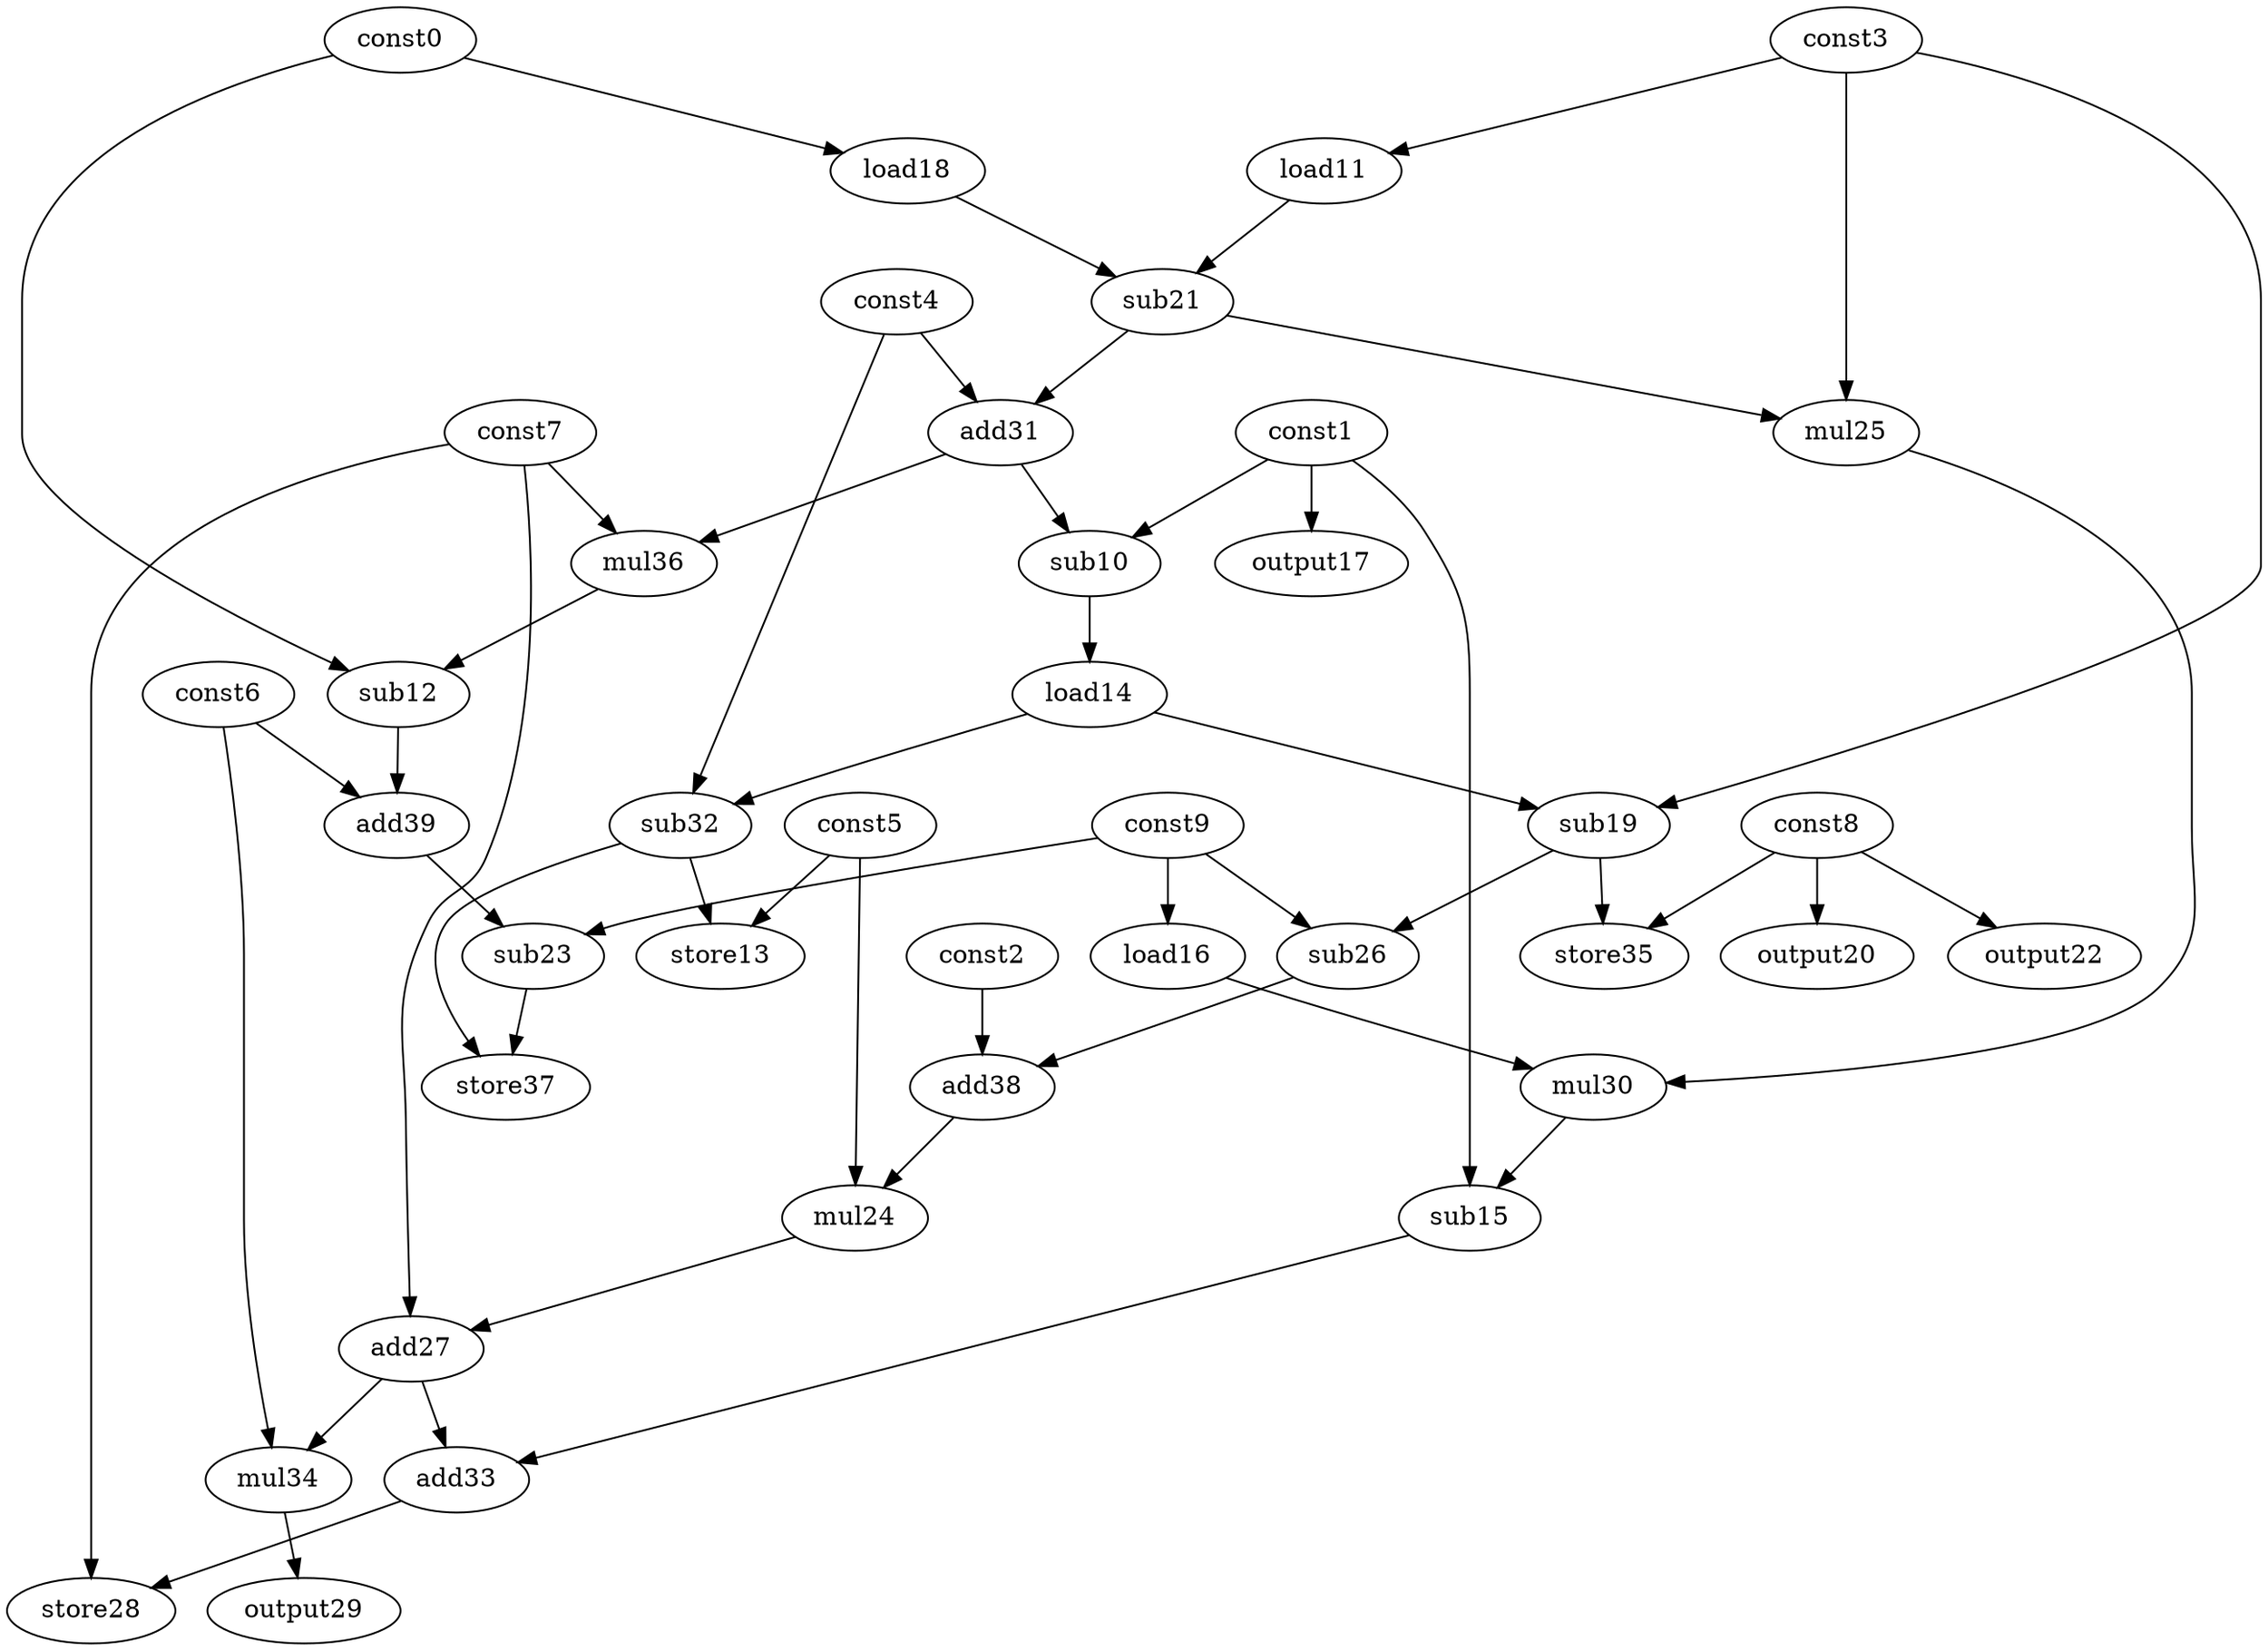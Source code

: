 digraph G { 
const0[opcode=const]; 
const1[opcode=const]; 
const2[opcode=const]; 
const3[opcode=const]; 
const4[opcode=const]; 
const5[opcode=const]; 
const6[opcode=const]; 
const7[opcode=const]; 
const8[opcode=const]; 
const9[opcode=const]; 
sub10[opcode=sub]; 
load11[opcode=load]; 
sub12[opcode=sub]; 
store13[opcode=store]; 
load14[opcode=load]; 
sub15[opcode=sub]; 
load16[opcode=load]; 
output17[opcode=output]; 
load18[opcode=load]; 
sub19[opcode=sub]; 
output20[opcode=output]; 
sub21[opcode=sub]; 
output22[opcode=output]; 
sub23[opcode=sub]; 
mul24[opcode=mul]; 
mul25[opcode=mul]; 
sub26[opcode=sub]; 
add27[opcode=add]; 
store28[opcode=store]; 
output29[opcode=output]; 
mul30[opcode=mul]; 
add31[opcode=add]; 
sub32[opcode=sub]; 
add33[opcode=add]; 
mul34[opcode=mul]; 
store35[opcode=store]; 
mul36[opcode=mul]; 
store37[opcode=store]; 
add38[opcode=add]; 
add39[opcode=add]; 
const3->load11[operand=0];
const9->load16[operand=0];
const1->output17[operand=0];
const0->load18[operand=0];
const8->output20[operand=0];
const8->output22[operand=0];
load18->sub21[operand=0];
load11->sub21[operand=1];
const3->mul25[operand=0];
sub21->mul25[operand=1];
const4->add31[operand=0];
sub21->add31[operand=1];
const1->sub10[operand=0];
add31->sub10[operand=1];
load16->mul30[operand=0];
mul25->mul30[operand=1];
const7->mul36[operand=0];
add31->mul36[operand=1];
const0->sub12[operand=0];
mul36->sub12[operand=1];
sub10->load14[operand=0];
const1->sub15[operand=0];
mul30->sub15[operand=1];
const3->sub19[operand=0];
load14->sub19[operand=1];
const4->sub32[operand=0];
load14->sub32[operand=1];
sub12->add39[operand=0];
const6->add39[operand=1];
sub32->store13[operand=0];
const5->store13[operand=1];
const9->sub23[operand=0];
add39->sub23[operand=1];
const9->sub26[operand=0];
sub19->sub26[operand=1];
const8->store35[operand=0];
sub19->store35[operand=1];
sub32->store37[operand=0];
sub23->store37[operand=1];
const2->add38[operand=0];
sub26->add38[operand=1];
const5->mul24[operand=0];
add38->mul24[operand=1];
mul24->add27[operand=0];
const7->add27[operand=1];
add27->add33[operand=0];
sub15->add33[operand=1];
add27->mul34[operand=0];
const6->mul34[operand=1];
add33->store28[operand=0];
const7->store28[operand=1];
mul34->output29[operand=0];
}
